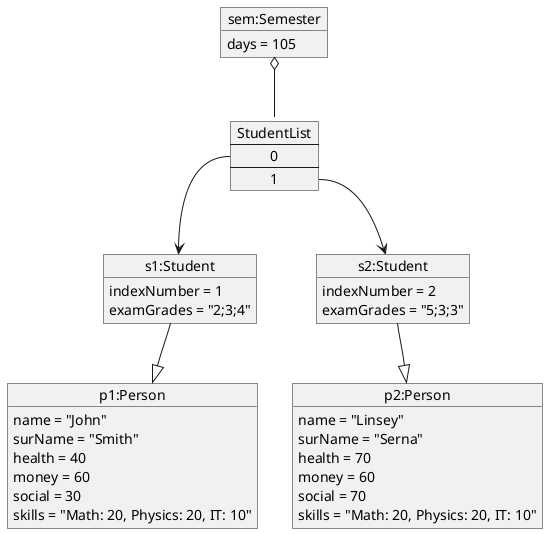 @startuml
'https://plantuml.com/object-diagram

object "p1:Person" as Person1
Person1 : name = "John"
Person1 : surName = "Smith"
Person1 : health = 40
Person1 : money = 60
Person1 : social = 30
Person1 : skills = "Math: 20, Physics: 20, IT: 10"


object "s1:Student" as Student1
Student1 : indexNumber = 1
Student1 : examGrades = "2;3;4"
Student1 --|> Person1

object "p2:Person" as Person2
Person2 : name = "Linsey"
Person2 : surName = "Serna"
Person2 : health = 70
Person2 : money = 60
Person2 : social = 70
Person2 : skills = "Math: 20, Physics: 20, IT: 10"


object "s2:Student" as Student2
Student2 : indexNumber = 2
Student2 : examGrades = "5;3;3"
Student2 --|> Person2


map StudentList {
0 *--> Student1
1 *--> Student2
}

object "sem:Semester" as Semester
Semester : days = 105
Semester o-- StudentList

@enduml
